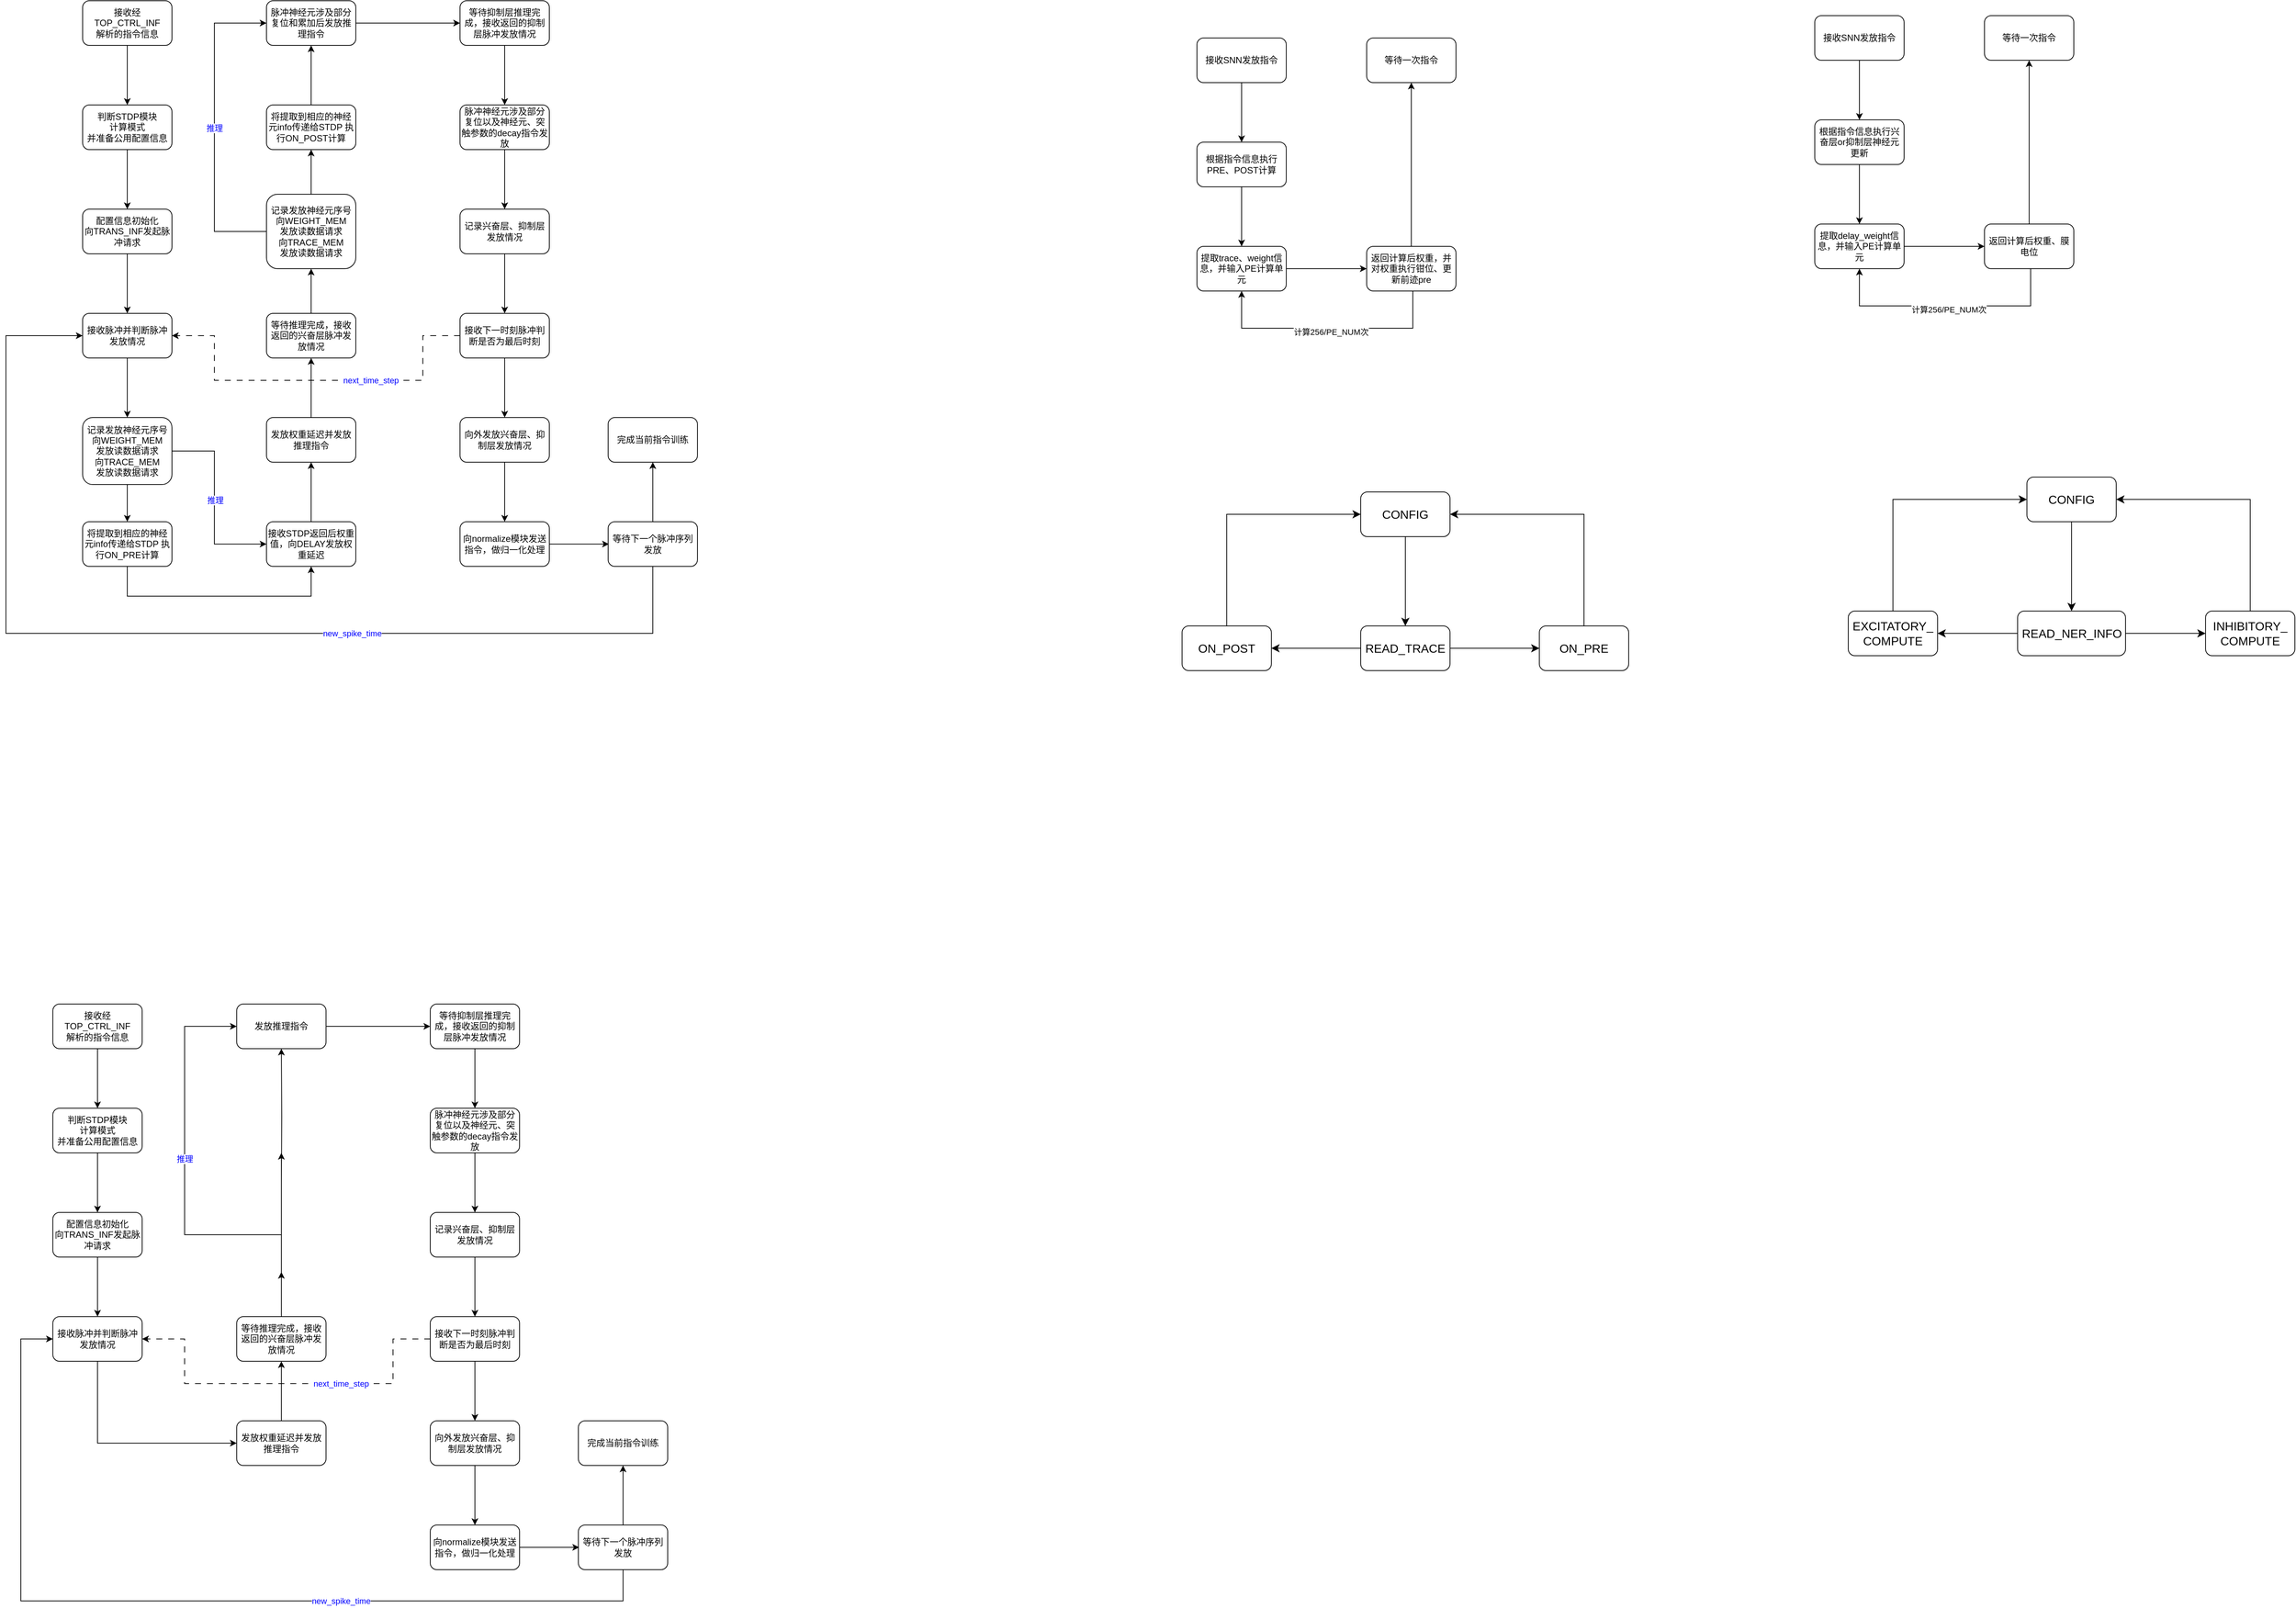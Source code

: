 <mxfile version="21.2.1" type="github">
  <diagram name="第 1 页" id="L9LMITteTnlRZ2TkFZ2f">
    <mxGraphModel dx="1442" dy="885" grid="1" gridSize="10" guides="1" tooltips="1" connect="1" arrows="1" fold="1" page="1" pageScale="1" pageWidth="827" pageHeight="1169" math="0" shadow="0">
      <root>
        <mxCell id="0" />
        <mxCell id="1" parent="0" />
        <mxCell id="XHYiGmg5JfkTDbJsNiU6-63" style="edgeStyle=orthogonalEdgeStyle;rounded=0;orthogonalLoop=1;jettySize=auto;html=1;exitX=0;exitY=0.5;exitDx=0;exitDy=0;entryX=1;entryY=0.5;entryDx=0;entryDy=0;dashed=1;dashPattern=8 8;" parent="1" source="XHYiGmg5JfkTDbJsNiU6-45" target="XHYiGmg5JfkTDbJsNiU6-16" edge="1">
          <mxGeometry relative="1" as="geometry">
            <Array as="points">
              <mxPoint x="680" y="590" />
              <mxPoint x="680" y="650" />
              <mxPoint x="400" y="650" />
              <mxPoint x="400" y="590" />
            </Array>
          </mxGeometry>
        </mxCell>
        <mxCell id="ONLA1WShRm9VHiKbCH6p-6" value="next_time_step" style="edgeLabel;html=1;align=center;verticalAlign=middle;resizable=0;points=[];fontColor=#0000FF;" parent="XHYiGmg5JfkTDbJsNiU6-63" vertex="1" connectable="0">
          <mxGeometry x="-0.565" relative="1" as="geometry">
            <mxPoint x="-70" as="offset" />
          </mxGeometry>
        </mxCell>
        <mxCell id="XHYiGmg5JfkTDbJsNiU6-3" value="" style="edgeStyle=orthogonalEdgeStyle;rounded=0;orthogonalLoop=1;jettySize=auto;html=1;" parent="1" source="XHYiGmg5JfkTDbJsNiU6-1" target="XHYiGmg5JfkTDbJsNiU6-2" edge="1">
          <mxGeometry relative="1" as="geometry" />
        </mxCell>
        <mxCell id="XHYiGmg5JfkTDbJsNiU6-1" value="接收经TOP_CTRL_INF&lt;br&gt;解析的指令信息" style="rounded=1;whiteSpace=wrap;html=1;fillColor=none;" parent="1" vertex="1">
          <mxGeometry x="223" y="140" width="120" height="60" as="geometry" />
        </mxCell>
        <mxCell id="XHYiGmg5JfkTDbJsNiU6-15" value="" style="edgeStyle=orthogonalEdgeStyle;rounded=0;orthogonalLoop=1;jettySize=auto;html=1;" parent="1" source="XHYiGmg5JfkTDbJsNiU6-2" target="XHYiGmg5JfkTDbJsNiU6-14" edge="1">
          <mxGeometry relative="1" as="geometry" />
        </mxCell>
        <mxCell id="XHYiGmg5JfkTDbJsNiU6-2" value="判断STDP模块&lt;br&gt;计算模式&lt;br&gt;并准备公用配置信息" style="whiteSpace=wrap;html=1;fillColor=none;rounded=1;" parent="1" vertex="1">
          <mxGeometry x="223" y="280" width="120" height="60" as="geometry" />
        </mxCell>
        <mxCell id="XHYiGmg5JfkTDbJsNiU6-17" value="" style="edgeStyle=orthogonalEdgeStyle;rounded=0;orthogonalLoop=1;jettySize=auto;html=1;" parent="1" source="XHYiGmg5JfkTDbJsNiU6-14" target="XHYiGmg5JfkTDbJsNiU6-16" edge="1">
          <mxGeometry relative="1" as="geometry" />
        </mxCell>
        <mxCell id="XHYiGmg5JfkTDbJsNiU6-14" value="配置信息初始化&lt;br style=&quot;border-color: var(--border-color);&quot;&gt;向TRANS_INF发起脉冲请求" style="whiteSpace=wrap;html=1;fillColor=none;rounded=1;" parent="1" vertex="1">
          <mxGeometry x="223" y="420" width="120" height="60" as="geometry" />
        </mxCell>
        <mxCell id="XHYiGmg5JfkTDbJsNiU6-19" value="" style="edgeStyle=orthogonalEdgeStyle;rounded=0;orthogonalLoop=1;jettySize=auto;html=1;" parent="1" source="XHYiGmg5JfkTDbJsNiU6-16" target="XHYiGmg5JfkTDbJsNiU6-18" edge="1">
          <mxGeometry relative="1" as="geometry" />
        </mxCell>
        <mxCell id="XHYiGmg5JfkTDbJsNiU6-16" value="接收脉冲并判断脉冲发放情况" style="whiteSpace=wrap;html=1;fillColor=none;rounded=1;" parent="1" vertex="1">
          <mxGeometry x="223" y="560" width="120" height="60" as="geometry" />
        </mxCell>
        <mxCell id="XHYiGmg5JfkTDbJsNiU6-21" value="" style="edgeStyle=orthogonalEdgeStyle;rounded=0;orthogonalLoop=1;jettySize=auto;html=1;" parent="1" source="XHYiGmg5JfkTDbJsNiU6-18" target="XHYiGmg5JfkTDbJsNiU6-20" edge="1">
          <mxGeometry relative="1" as="geometry" />
        </mxCell>
        <mxCell id="XHYiGmg5JfkTDbJsNiU6-57" style="edgeStyle=orthogonalEdgeStyle;rounded=0;orthogonalLoop=1;jettySize=auto;html=1;exitX=1;exitY=0.5;exitDx=0;exitDy=0;entryX=0;entryY=0.5;entryDx=0;entryDy=0;" parent="1" source="XHYiGmg5JfkTDbJsNiU6-18" target="XHYiGmg5JfkTDbJsNiU6-22" edge="1">
          <mxGeometry relative="1" as="geometry">
            <Array as="points">
              <mxPoint x="400" y="745" />
              <mxPoint x="400" y="870" />
            </Array>
          </mxGeometry>
        </mxCell>
        <mxCell id="ONLA1WShRm9VHiKbCH6p-3" value="推理" style="edgeLabel;html=1;align=center;verticalAlign=middle;resizable=0;points=[];fontColor=#0000FF;" parent="XHYiGmg5JfkTDbJsNiU6-57" vertex="1" connectable="0">
          <mxGeometry x="-0.339" y="1" relative="1" as="geometry">
            <mxPoint y="39" as="offset" />
          </mxGeometry>
        </mxCell>
        <mxCell id="XHYiGmg5JfkTDbJsNiU6-18" value="记录发放神经元序号&lt;br&gt;向WEIGHT_MEM&lt;br&gt;发放读数据请求&lt;br&gt;向TRACE_MEM&lt;br&gt;发放读数据请求" style="whiteSpace=wrap;html=1;fillColor=none;rounded=1;" parent="1" vertex="1">
          <mxGeometry x="223" y="700" width="120" height="90" as="geometry" />
        </mxCell>
        <mxCell id="XHYiGmg5JfkTDbJsNiU6-23" value="" style="edgeStyle=orthogonalEdgeStyle;rounded=0;orthogonalLoop=1;jettySize=auto;html=1;" parent="1" source="XHYiGmg5JfkTDbJsNiU6-20" target="XHYiGmg5JfkTDbJsNiU6-22" edge="1">
          <mxGeometry relative="1" as="geometry">
            <Array as="points">
              <mxPoint x="283" y="940" />
              <mxPoint x="530" y="940" />
            </Array>
          </mxGeometry>
        </mxCell>
        <mxCell id="XHYiGmg5JfkTDbJsNiU6-20" value="将提取到相应的神经元info传递给STDP 执行ON_PRE计算" style="whiteSpace=wrap;html=1;fillColor=none;rounded=1;" parent="1" vertex="1">
          <mxGeometry x="223" y="840" width="120" height="60" as="geometry" />
        </mxCell>
        <mxCell id="XHYiGmg5JfkTDbJsNiU6-25" value="" style="edgeStyle=orthogonalEdgeStyle;rounded=0;orthogonalLoop=1;jettySize=auto;html=1;" parent="1" source="XHYiGmg5JfkTDbJsNiU6-22" target="XHYiGmg5JfkTDbJsNiU6-24" edge="1">
          <mxGeometry relative="1" as="geometry" />
        </mxCell>
        <mxCell id="XHYiGmg5JfkTDbJsNiU6-22" value="接收STDP返回后权重值，向DELAY发放权重延迟" style="whiteSpace=wrap;html=1;fillColor=none;rounded=1;" parent="1" vertex="1">
          <mxGeometry x="470" y="840" width="120" height="60" as="geometry" />
        </mxCell>
        <mxCell id="XHYiGmg5JfkTDbJsNiU6-27" value="" style="edgeStyle=orthogonalEdgeStyle;rounded=0;orthogonalLoop=1;jettySize=auto;html=1;" parent="1" source="XHYiGmg5JfkTDbJsNiU6-24" target="XHYiGmg5JfkTDbJsNiU6-26" edge="1">
          <mxGeometry relative="1" as="geometry" />
        </mxCell>
        <mxCell id="XHYiGmg5JfkTDbJsNiU6-24" value="发放权重延迟并发放推理指令" style="whiteSpace=wrap;html=1;fillColor=none;rounded=1;" parent="1" vertex="1">
          <mxGeometry x="470" y="700" width="120" height="60" as="geometry" />
        </mxCell>
        <mxCell id="XHYiGmg5JfkTDbJsNiU6-29" value="" style="edgeStyle=orthogonalEdgeStyle;rounded=0;orthogonalLoop=1;jettySize=auto;html=1;" parent="1" source="XHYiGmg5JfkTDbJsNiU6-26" target="XHYiGmg5JfkTDbJsNiU6-28" edge="1">
          <mxGeometry relative="1" as="geometry" />
        </mxCell>
        <mxCell id="XHYiGmg5JfkTDbJsNiU6-26" value="等待推理完成，接收返回的兴奋层脉冲发放情况" style="whiteSpace=wrap;html=1;fillColor=default;rounded=1;" parent="1" vertex="1">
          <mxGeometry x="470" y="560" width="120" height="60" as="geometry" />
        </mxCell>
        <mxCell id="XHYiGmg5JfkTDbJsNiU6-31" value="" style="edgeStyle=orthogonalEdgeStyle;rounded=0;orthogonalLoop=1;jettySize=auto;html=1;" parent="1" source="XHYiGmg5JfkTDbJsNiU6-28" target="XHYiGmg5JfkTDbJsNiU6-30" edge="1">
          <mxGeometry relative="1" as="geometry" />
        </mxCell>
        <mxCell id="XHYiGmg5JfkTDbJsNiU6-59" style="edgeStyle=orthogonalEdgeStyle;rounded=0;orthogonalLoop=1;jettySize=auto;html=1;exitX=0;exitY=0.5;exitDx=0;exitDy=0;entryX=0;entryY=0.5;entryDx=0;entryDy=0;" parent="1" source="XHYiGmg5JfkTDbJsNiU6-28" target="XHYiGmg5JfkTDbJsNiU6-32" edge="1">
          <mxGeometry relative="1" as="geometry">
            <Array as="points">
              <mxPoint x="400" y="450" />
              <mxPoint x="400" y="170" />
            </Array>
          </mxGeometry>
        </mxCell>
        <mxCell id="ONLA1WShRm9VHiKbCH6p-4" value="推理" style="edgeLabel;html=1;align=center;verticalAlign=middle;resizable=0;points=[];fontColor=#0000FF;" parent="XHYiGmg5JfkTDbJsNiU6-59" vertex="1" connectable="0">
          <mxGeometry x="-0.24" relative="1" as="geometry">
            <mxPoint y="-50" as="offset" />
          </mxGeometry>
        </mxCell>
        <mxCell id="XHYiGmg5JfkTDbJsNiU6-28" value="记录发放神经元序号&lt;br style=&quot;border-color: var(--border-color);&quot;&gt;向WEIGHT_MEM&lt;br style=&quot;border-color: var(--border-color);&quot;&gt;发放读数据请求&lt;br style=&quot;border-color: var(--border-color);&quot;&gt;向TRACE_MEM&lt;br style=&quot;border-color: var(--border-color);&quot;&gt;发放读数据请求" style="whiteSpace=wrap;html=1;fillColor=none;rounded=1;" parent="1" vertex="1">
          <mxGeometry x="470" y="400" width="120" height="100" as="geometry" />
        </mxCell>
        <mxCell id="XHYiGmg5JfkTDbJsNiU6-33" value="" style="edgeStyle=orthogonalEdgeStyle;rounded=0;orthogonalLoop=1;jettySize=auto;html=1;" parent="1" source="XHYiGmg5JfkTDbJsNiU6-30" target="XHYiGmg5JfkTDbJsNiU6-32" edge="1">
          <mxGeometry relative="1" as="geometry" />
        </mxCell>
        <mxCell id="XHYiGmg5JfkTDbJsNiU6-30" value="将提取到相应的神经元info传递给STDP 执行ON_POST计算" style="whiteSpace=wrap;html=1;fillColor=none;rounded=1;" parent="1" vertex="1">
          <mxGeometry x="470" y="280" width="120" height="60" as="geometry" />
        </mxCell>
        <mxCell id="XHYiGmg5JfkTDbJsNiU6-38" value="" style="edgeStyle=orthogonalEdgeStyle;rounded=0;orthogonalLoop=1;jettySize=auto;html=1;" parent="1" source="XHYiGmg5JfkTDbJsNiU6-32" target="XHYiGmg5JfkTDbJsNiU6-37" edge="1">
          <mxGeometry relative="1" as="geometry" />
        </mxCell>
        <mxCell id="XHYiGmg5JfkTDbJsNiU6-32" value="脉冲神经元涉及部分复位和累加后发放推理指令" style="whiteSpace=wrap;html=1;fillColor=none;rounded=1;" parent="1" vertex="1">
          <mxGeometry x="470" y="140" width="120" height="60" as="geometry" />
        </mxCell>
        <mxCell id="XHYiGmg5JfkTDbJsNiU6-40" value="" style="edgeStyle=orthogonalEdgeStyle;rounded=0;orthogonalLoop=1;jettySize=auto;html=1;" parent="1" source="XHYiGmg5JfkTDbJsNiU6-37" target="XHYiGmg5JfkTDbJsNiU6-39" edge="1">
          <mxGeometry relative="1" as="geometry" />
        </mxCell>
        <mxCell id="XHYiGmg5JfkTDbJsNiU6-37" value="等待抑制层推理完成，接收返回的抑制层脉冲发放情况" style="whiteSpace=wrap;html=1;fillColor=none;rounded=1;" parent="1" vertex="1">
          <mxGeometry x="730" y="140" width="120" height="60" as="geometry" />
        </mxCell>
        <mxCell id="XHYiGmg5JfkTDbJsNiU6-42" value="" style="edgeStyle=orthogonalEdgeStyle;rounded=0;orthogonalLoop=1;jettySize=auto;html=1;" parent="1" source="XHYiGmg5JfkTDbJsNiU6-39" target="XHYiGmg5JfkTDbJsNiU6-41" edge="1">
          <mxGeometry relative="1" as="geometry" />
        </mxCell>
        <mxCell id="XHYiGmg5JfkTDbJsNiU6-39" value="脉冲神经元涉及部分复位以及神经元、突触参数的decay指令发放" style="whiteSpace=wrap;html=1;fillColor=none;rounded=1;" parent="1" vertex="1">
          <mxGeometry x="730" y="280" width="120" height="60" as="geometry" />
        </mxCell>
        <mxCell id="XHYiGmg5JfkTDbJsNiU6-46" value="" style="edgeStyle=orthogonalEdgeStyle;rounded=0;orthogonalLoop=1;jettySize=auto;html=1;" parent="1" source="XHYiGmg5JfkTDbJsNiU6-41" target="XHYiGmg5JfkTDbJsNiU6-45" edge="1">
          <mxGeometry relative="1" as="geometry" />
        </mxCell>
        <mxCell id="XHYiGmg5JfkTDbJsNiU6-41" value="记录兴奋层、抑制层发放情况" style="whiteSpace=wrap;html=1;fillColor=none;rounded=1;" parent="1" vertex="1">
          <mxGeometry x="730" y="420" width="120" height="60" as="geometry" />
        </mxCell>
        <mxCell id="XHYiGmg5JfkTDbJsNiU6-48" value="" style="edgeStyle=orthogonalEdgeStyle;rounded=0;orthogonalLoop=1;jettySize=auto;html=1;" parent="1" source="XHYiGmg5JfkTDbJsNiU6-45" target="XHYiGmg5JfkTDbJsNiU6-47" edge="1">
          <mxGeometry relative="1" as="geometry" />
        </mxCell>
        <mxCell id="XHYiGmg5JfkTDbJsNiU6-45" value="接收下一时刻脉冲判断是否为最后时刻" style="whiteSpace=wrap;html=1;fillColor=none;rounded=1;" parent="1" vertex="1">
          <mxGeometry x="730" y="560" width="120" height="60" as="geometry" />
        </mxCell>
        <mxCell id="XHYiGmg5JfkTDbJsNiU6-50" value="" style="edgeStyle=orthogonalEdgeStyle;rounded=0;orthogonalLoop=1;jettySize=auto;html=1;" parent="1" source="XHYiGmg5JfkTDbJsNiU6-47" target="XHYiGmg5JfkTDbJsNiU6-49" edge="1">
          <mxGeometry relative="1" as="geometry" />
        </mxCell>
        <mxCell id="XHYiGmg5JfkTDbJsNiU6-47" value="向外发放兴奋层、抑制层发放情况" style="whiteSpace=wrap;html=1;fillColor=none;rounded=1;" parent="1" vertex="1">
          <mxGeometry x="730" y="700" width="120" height="60" as="geometry" />
        </mxCell>
        <mxCell id="XHYiGmg5JfkTDbJsNiU6-52" value="" style="edgeStyle=orthogonalEdgeStyle;rounded=0;orthogonalLoop=1;jettySize=auto;html=1;" parent="1" source="XHYiGmg5JfkTDbJsNiU6-49" edge="1">
          <mxGeometry relative="1" as="geometry">
            <mxPoint x="930" y="870" as="targetPoint" />
          </mxGeometry>
        </mxCell>
        <mxCell id="XHYiGmg5JfkTDbJsNiU6-49" value="向normalize模块发送指令，做归一化处理" style="whiteSpace=wrap;html=1;fillColor=none;rounded=1;" parent="1" vertex="1">
          <mxGeometry x="730" y="840" width="120" height="60" as="geometry" />
        </mxCell>
        <mxCell id="XHYiGmg5JfkTDbJsNiU6-53" style="edgeStyle=orthogonalEdgeStyle;rounded=0;orthogonalLoop=1;jettySize=auto;html=1;exitX=0.5;exitY=1;exitDx=0;exitDy=0;entryX=0;entryY=0.5;entryDx=0;entryDy=0;" parent="1" source="XHYiGmg5JfkTDbJsNiU6-51" target="XHYiGmg5JfkTDbJsNiU6-16" edge="1">
          <mxGeometry relative="1" as="geometry">
            <Array as="points">
              <mxPoint x="989" y="990" />
              <mxPoint x="120" y="990" />
              <mxPoint x="120" y="590" />
            </Array>
          </mxGeometry>
        </mxCell>
        <mxCell id="ONLA1WShRm9VHiKbCH6p-2" value="new_spike_time" style="edgeLabel;html=1;align=center;verticalAlign=middle;resizable=0;points=[];fontColor=#0000FF;" parent="XHYiGmg5JfkTDbJsNiU6-53" vertex="1" connectable="0">
          <mxGeometry x="-0.324" relative="1" as="geometry">
            <mxPoint as="offset" />
          </mxGeometry>
        </mxCell>
        <mxCell id="XHYiGmg5JfkTDbJsNiU6-55" value="" style="edgeStyle=orthogonalEdgeStyle;rounded=0;orthogonalLoop=1;jettySize=auto;html=1;" parent="1" source="XHYiGmg5JfkTDbJsNiU6-51" target="XHYiGmg5JfkTDbJsNiU6-54" edge="1">
          <mxGeometry relative="1" as="geometry" />
        </mxCell>
        <mxCell id="XHYiGmg5JfkTDbJsNiU6-51" value="等待下一个脉冲序列发放" style="whiteSpace=wrap;html=1;fillColor=none;rounded=1;" parent="1" vertex="1">
          <mxGeometry x="929" y="840" width="120" height="60" as="geometry" />
        </mxCell>
        <mxCell id="XHYiGmg5JfkTDbJsNiU6-54" value="完成当前指令训练" style="whiteSpace=wrap;html=1;fillColor=none;rounded=1;" parent="1" vertex="1">
          <mxGeometry x="929" y="700" width="120" height="60" as="geometry" />
        </mxCell>
        <mxCell id="ONLA1WShRm9VHiKbCH6p-7" style="edgeStyle=orthogonalEdgeStyle;rounded=0;orthogonalLoop=1;jettySize=auto;html=1;exitX=0;exitY=0.5;exitDx=0;exitDy=0;entryX=1;entryY=0.5;entryDx=0;entryDy=0;dashed=1;dashPattern=8 8;" parent="1" source="ONLA1WShRm9VHiKbCH6p-44" target="ONLA1WShRm9VHiKbCH6p-16" edge="1">
          <mxGeometry relative="1" as="geometry">
            <Array as="points">
              <mxPoint x="640" y="1938" />
              <mxPoint x="640" y="1998" />
              <mxPoint x="360" y="1998" />
              <mxPoint x="360" y="1938" />
            </Array>
          </mxGeometry>
        </mxCell>
        <mxCell id="ONLA1WShRm9VHiKbCH6p-8" value="next_time_step" style="edgeLabel;html=1;align=center;verticalAlign=middle;resizable=0;points=[];fontColor=#0000FF;" parent="ONLA1WShRm9VHiKbCH6p-7" vertex="1" connectable="0">
          <mxGeometry x="-0.565" relative="1" as="geometry">
            <mxPoint x="-70" as="offset" />
          </mxGeometry>
        </mxCell>
        <mxCell id="ONLA1WShRm9VHiKbCH6p-9" value="" style="edgeStyle=orthogonalEdgeStyle;rounded=0;orthogonalLoop=1;jettySize=auto;html=1;" parent="1" source="ONLA1WShRm9VHiKbCH6p-10" target="ONLA1WShRm9VHiKbCH6p-12" edge="1">
          <mxGeometry relative="1" as="geometry" />
        </mxCell>
        <mxCell id="ONLA1WShRm9VHiKbCH6p-10" value="接收经TOP_CTRL_INF&lt;br&gt;解析的指令信息" style="rounded=1;whiteSpace=wrap;html=1;fillColor=none;" parent="1" vertex="1">
          <mxGeometry x="183" y="1488" width="120" height="60" as="geometry" />
        </mxCell>
        <mxCell id="ONLA1WShRm9VHiKbCH6p-11" value="" style="edgeStyle=orthogonalEdgeStyle;rounded=0;orthogonalLoop=1;jettySize=auto;html=1;" parent="1" source="ONLA1WShRm9VHiKbCH6p-12" target="ONLA1WShRm9VHiKbCH6p-14" edge="1">
          <mxGeometry relative="1" as="geometry" />
        </mxCell>
        <mxCell id="ONLA1WShRm9VHiKbCH6p-12" value="判断STDP模块&lt;br&gt;计算模式&lt;br&gt;并准备公用配置信息" style="whiteSpace=wrap;html=1;fillColor=none;rounded=1;" parent="1" vertex="1">
          <mxGeometry x="183" y="1628" width="120" height="60" as="geometry" />
        </mxCell>
        <mxCell id="ONLA1WShRm9VHiKbCH6p-13" value="" style="edgeStyle=orthogonalEdgeStyle;rounded=0;orthogonalLoop=1;jettySize=auto;html=1;" parent="1" source="ONLA1WShRm9VHiKbCH6p-14" target="ONLA1WShRm9VHiKbCH6p-16" edge="1">
          <mxGeometry relative="1" as="geometry" />
        </mxCell>
        <mxCell id="ONLA1WShRm9VHiKbCH6p-14" value="配置信息初始化&lt;br style=&quot;border-color: var(--border-color);&quot;&gt;向TRANS_INF发起脉冲请求" style="whiteSpace=wrap;html=1;fillColor=none;rounded=1;" parent="1" vertex="1">
          <mxGeometry x="183" y="1768" width="120" height="60" as="geometry" />
        </mxCell>
        <mxCell id="ONLA1WShRm9VHiKbCH6p-54" style="edgeStyle=orthogonalEdgeStyle;rounded=0;orthogonalLoop=1;jettySize=auto;html=1;exitX=0.5;exitY=1;exitDx=0;exitDy=0;entryX=0;entryY=0.5;entryDx=0;entryDy=0;" parent="1" source="ONLA1WShRm9VHiKbCH6p-16" target="ONLA1WShRm9VHiKbCH6p-26" edge="1">
          <mxGeometry relative="1" as="geometry" />
        </mxCell>
        <mxCell id="ONLA1WShRm9VHiKbCH6p-16" value="接收脉冲并判断脉冲发放情况" style="whiteSpace=wrap;html=1;fillColor=none;rounded=1;" parent="1" vertex="1">
          <mxGeometry x="183" y="1908" width="120" height="60" as="geometry" />
        </mxCell>
        <mxCell id="ONLA1WShRm9VHiKbCH6p-25" value="" style="edgeStyle=orthogonalEdgeStyle;rounded=0;orthogonalLoop=1;jettySize=auto;html=1;" parent="1" source="ONLA1WShRm9VHiKbCH6p-26" target="ONLA1WShRm9VHiKbCH6p-28" edge="1">
          <mxGeometry relative="1" as="geometry" />
        </mxCell>
        <mxCell id="ONLA1WShRm9VHiKbCH6p-26" value="发放权重延迟并发放推理指令" style="whiteSpace=wrap;html=1;fillColor=none;rounded=1;" parent="1" vertex="1">
          <mxGeometry x="430" y="2048" width="120" height="60" as="geometry" />
        </mxCell>
        <mxCell id="ONLA1WShRm9VHiKbCH6p-27" value="" style="edgeStyle=orthogonalEdgeStyle;rounded=0;orthogonalLoop=1;jettySize=auto;html=1;" parent="1" source="ONLA1WShRm9VHiKbCH6p-28" edge="1">
          <mxGeometry relative="1" as="geometry">
            <mxPoint x="490" y="1848.0" as="targetPoint" />
          </mxGeometry>
        </mxCell>
        <mxCell id="ONLA1WShRm9VHiKbCH6p-28" value="等待推理完成，接收返回的兴奋层脉冲发放情况" style="whiteSpace=wrap;html=1;fillColor=default;rounded=1;" parent="1" vertex="1">
          <mxGeometry x="430" y="1908" width="120" height="60" as="geometry" />
        </mxCell>
        <mxCell id="ONLA1WShRm9VHiKbCH6p-29" value="" style="edgeStyle=orthogonalEdgeStyle;rounded=0;orthogonalLoop=1;jettySize=auto;html=1;" parent="1" edge="1">
          <mxGeometry relative="1" as="geometry">
            <mxPoint x="490" y="1870" as="sourcePoint" />
            <mxPoint x="490" y="1688" as="targetPoint" />
          </mxGeometry>
        </mxCell>
        <mxCell id="ONLA1WShRm9VHiKbCH6p-30" style="edgeStyle=orthogonalEdgeStyle;rounded=0;orthogonalLoop=1;jettySize=auto;html=1;entryX=0;entryY=0.5;entryDx=0;entryDy=0;" parent="1" target="ONLA1WShRm9VHiKbCH6p-36" edge="1">
          <mxGeometry relative="1" as="geometry">
            <Array as="points">
              <mxPoint x="360" y="1798" />
              <mxPoint x="360" y="1518" />
            </Array>
            <mxPoint x="490" y="1798" as="sourcePoint" />
          </mxGeometry>
        </mxCell>
        <mxCell id="ONLA1WShRm9VHiKbCH6p-31" value="推理" style="edgeLabel;html=1;align=center;verticalAlign=middle;resizable=0;points=[];fontColor=#0000FF;" parent="ONLA1WShRm9VHiKbCH6p-30" vertex="1" connectable="0">
          <mxGeometry x="-0.24" relative="1" as="geometry">
            <mxPoint y="-50" as="offset" />
          </mxGeometry>
        </mxCell>
        <mxCell id="ONLA1WShRm9VHiKbCH6p-33" value="" style="edgeStyle=orthogonalEdgeStyle;rounded=0;orthogonalLoop=1;jettySize=auto;html=1;" parent="1" target="ONLA1WShRm9VHiKbCH6p-36" edge="1">
          <mxGeometry relative="1" as="geometry">
            <mxPoint x="490" y="1730" as="sourcePoint" />
          </mxGeometry>
        </mxCell>
        <mxCell id="ONLA1WShRm9VHiKbCH6p-35" value="" style="edgeStyle=orthogonalEdgeStyle;rounded=0;orthogonalLoop=1;jettySize=auto;html=1;" parent="1" source="ONLA1WShRm9VHiKbCH6p-36" target="ONLA1WShRm9VHiKbCH6p-38" edge="1">
          <mxGeometry relative="1" as="geometry" />
        </mxCell>
        <mxCell id="ONLA1WShRm9VHiKbCH6p-36" value="发放推理指令" style="whiteSpace=wrap;html=1;fillColor=none;rounded=1;" parent="1" vertex="1">
          <mxGeometry x="430" y="1488" width="120" height="60" as="geometry" />
        </mxCell>
        <mxCell id="ONLA1WShRm9VHiKbCH6p-37" value="" style="edgeStyle=orthogonalEdgeStyle;rounded=0;orthogonalLoop=1;jettySize=auto;html=1;" parent="1" source="ONLA1WShRm9VHiKbCH6p-38" target="ONLA1WShRm9VHiKbCH6p-40" edge="1">
          <mxGeometry relative="1" as="geometry" />
        </mxCell>
        <mxCell id="ONLA1WShRm9VHiKbCH6p-38" value="等待抑制层推理完成，接收返回的抑制层脉冲发放情况" style="whiteSpace=wrap;html=1;fillColor=none;rounded=1;" parent="1" vertex="1">
          <mxGeometry x="690" y="1488" width="120" height="60" as="geometry" />
        </mxCell>
        <mxCell id="ONLA1WShRm9VHiKbCH6p-39" value="" style="edgeStyle=orthogonalEdgeStyle;rounded=0;orthogonalLoop=1;jettySize=auto;html=1;" parent="1" source="ONLA1WShRm9VHiKbCH6p-40" target="ONLA1WShRm9VHiKbCH6p-42" edge="1">
          <mxGeometry relative="1" as="geometry" />
        </mxCell>
        <mxCell id="ONLA1WShRm9VHiKbCH6p-40" value="脉冲神经元涉及部分复位以及神经元、突触参数的decay指令发放" style="whiteSpace=wrap;html=1;fillColor=none;rounded=1;" parent="1" vertex="1">
          <mxGeometry x="690" y="1628" width="120" height="60" as="geometry" />
        </mxCell>
        <mxCell id="ONLA1WShRm9VHiKbCH6p-41" value="" style="edgeStyle=orthogonalEdgeStyle;rounded=0;orthogonalLoop=1;jettySize=auto;html=1;" parent="1" source="ONLA1WShRm9VHiKbCH6p-42" target="ONLA1WShRm9VHiKbCH6p-44" edge="1">
          <mxGeometry relative="1" as="geometry" />
        </mxCell>
        <mxCell id="ONLA1WShRm9VHiKbCH6p-42" value="记录兴奋层、抑制层发放情况" style="whiteSpace=wrap;html=1;fillColor=none;rounded=1;" parent="1" vertex="1">
          <mxGeometry x="690" y="1768" width="120" height="60" as="geometry" />
        </mxCell>
        <mxCell id="ONLA1WShRm9VHiKbCH6p-43" value="" style="edgeStyle=orthogonalEdgeStyle;rounded=0;orthogonalLoop=1;jettySize=auto;html=1;" parent="1" source="ONLA1WShRm9VHiKbCH6p-44" target="ONLA1WShRm9VHiKbCH6p-46" edge="1">
          <mxGeometry relative="1" as="geometry" />
        </mxCell>
        <mxCell id="ONLA1WShRm9VHiKbCH6p-44" value="接收下一时刻脉冲判断是否为最后时刻" style="whiteSpace=wrap;html=1;fillColor=none;rounded=1;" parent="1" vertex="1">
          <mxGeometry x="690" y="1908" width="120" height="60" as="geometry" />
        </mxCell>
        <mxCell id="ONLA1WShRm9VHiKbCH6p-45" value="" style="edgeStyle=orthogonalEdgeStyle;rounded=0;orthogonalLoop=1;jettySize=auto;html=1;" parent="1" source="ONLA1WShRm9VHiKbCH6p-46" target="ONLA1WShRm9VHiKbCH6p-48" edge="1">
          <mxGeometry relative="1" as="geometry" />
        </mxCell>
        <mxCell id="ONLA1WShRm9VHiKbCH6p-46" value="向外发放兴奋层、抑制层发放情况" style="whiteSpace=wrap;html=1;fillColor=none;rounded=1;" parent="1" vertex="1">
          <mxGeometry x="690" y="2048" width="120" height="60" as="geometry" />
        </mxCell>
        <mxCell id="ONLA1WShRm9VHiKbCH6p-47" value="" style="edgeStyle=orthogonalEdgeStyle;rounded=0;orthogonalLoop=1;jettySize=auto;html=1;" parent="1" source="ONLA1WShRm9VHiKbCH6p-48" edge="1">
          <mxGeometry relative="1" as="geometry">
            <mxPoint x="890" y="2218" as="targetPoint" />
          </mxGeometry>
        </mxCell>
        <mxCell id="ONLA1WShRm9VHiKbCH6p-48" value="向normalize模块发送指令，做归一化处理" style="whiteSpace=wrap;html=1;fillColor=none;rounded=1;" parent="1" vertex="1">
          <mxGeometry x="690" y="2188" width="120" height="60" as="geometry" />
        </mxCell>
        <mxCell id="ONLA1WShRm9VHiKbCH6p-49" style="edgeStyle=orthogonalEdgeStyle;rounded=0;orthogonalLoop=1;jettySize=auto;html=1;exitX=0.5;exitY=1;exitDx=0;exitDy=0;entryX=0;entryY=0.5;entryDx=0;entryDy=0;" parent="1" source="ONLA1WShRm9VHiKbCH6p-52" target="ONLA1WShRm9VHiKbCH6p-16" edge="1">
          <mxGeometry relative="1" as="geometry">
            <Array as="points">
              <mxPoint x="949" y="2290" />
              <mxPoint x="140" y="2290" />
              <mxPoint x="140" y="1938" />
            </Array>
          </mxGeometry>
        </mxCell>
        <mxCell id="ONLA1WShRm9VHiKbCH6p-50" value="new_spike_time" style="edgeLabel;html=1;align=center;verticalAlign=middle;resizable=0;points=[];fontColor=#0000FF;" parent="ONLA1WShRm9VHiKbCH6p-49" vertex="1" connectable="0">
          <mxGeometry x="-0.324" relative="1" as="geometry">
            <mxPoint as="offset" />
          </mxGeometry>
        </mxCell>
        <mxCell id="ONLA1WShRm9VHiKbCH6p-51" value="" style="edgeStyle=orthogonalEdgeStyle;rounded=0;orthogonalLoop=1;jettySize=auto;html=1;" parent="1" source="ONLA1WShRm9VHiKbCH6p-52" target="ONLA1WShRm9VHiKbCH6p-53" edge="1">
          <mxGeometry relative="1" as="geometry" />
        </mxCell>
        <mxCell id="ONLA1WShRm9VHiKbCH6p-52" value="等待下一个脉冲序列发放" style="whiteSpace=wrap;html=1;fillColor=none;rounded=1;" parent="1" vertex="1">
          <mxGeometry x="889" y="2188" width="120" height="60" as="geometry" />
        </mxCell>
        <mxCell id="ONLA1WShRm9VHiKbCH6p-53" value="完成当前指令训练" style="whiteSpace=wrap;html=1;fillColor=none;rounded=1;" parent="1" vertex="1">
          <mxGeometry x="889" y="2048" width="120" height="60" as="geometry" />
        </mxCell>
        <mxCell id="ONLA1WShRm9VHiKbCH6p-58" value="" style="edgeStyle=orthogonalEdgeStyle;rounded=0;orthogonalLoop=1;jettySize=auto;html=1;" parent="1" source="ONLA1WShRm9VHiKbCH6p-56" target="ONLA1WShRm9VHiKbCH6p-57" edge="1">
          <mxGeometry relative="1" as="geometry" />
        </mxCell>
        <mxCell id="ONLA1WShRm9VHiKbCH6p-56" value="接收SNN发放指令" style="rounded=1;whiteSpace=wrap;html=1;" parent="1" vertex="1">
          <mxGeometry x="1720" y="190" width="120" height="60" as="geometry" />
        </mxCell>
        <mxCell id="ONLA1WShRm9VHiKbCH6p-60" value="" style="edgeStyle=orthogonalEdgeStyle;rounded=0;orthogonalLoop=1;jettySize=auto;html=1;" parent="1" source="ONLA1WShRm9VHiKbCH6p-57" target="ONLA1WShRm9VHiKbCH6p-59" edge="1">
          <mxGeometry relative="1" as="geometry" />
        </mxCell>
        <mxCell id="ONLA1WShRm9VHiKbCH6p-57" value="根据指令信息执行PRE、POST计算" style="whiteSpace=wrap;html=1;rounded=1;" parent="1" vertex="1">
          <mxGeometry x="1720" y="330" width="120" height="60" as="geometry" />
        </mxCell>
        <mxCell id="ONLA1WShRm9VHiKbCH6p-62" value="" style="edgeStyle=orthogonalEdgeStyle;rounded=0;orthogonalLoop=1;jettySize=auto;html=1;" parent="1" source="ONLA1WShRm9VHiKbCH6p-59" target="ONLA1WShRm9VHiKbCH6p-61" edge="1">
          <mxGeometry relative="1" as="geometry" />
        </mxCell>
        <mxCell id="ONLA1WShRm9VHiKbCH6p-59" value="提取trace、weight信息，并输入PE计算单元" style="whiteSpace=wrap;html=1;rounded=1;" parent="1" vertex="1">
          <mxGeometry x="1720" y="470" width="120" height="60" as="geometry" />
        </mxCell>
        <mxCell id="ONLA1WShRm9VHiKbCH6p-64" value="" style="edgeStyle=orthogonalEdgeStyle;rounded=0;orthogonalLoop=1;jettySize=auto;html=1;" parent="1" source="ONLA1WShRm9VHiKbCH6p-61" target="ONLA1WShRm9VHiKbCH6p-63" edge="1">
          <mxGeometry relative="1" as="geometry" />
        </mxCell>
        <mxCell id="ONLA1WShRm9VHiKbCH6p-65" style="edgeStyle=orthogonalEdgeStyle;rounded=0;orthogonalLoop=1;jettySize=auto;html=1;exitX=0.5;exitY=1;exitDx=0;exitDy=0;entryX=0.5;entryY=1;entryDx=0;entryDy=0;" parent="1" source="ONLA1WShRm9VHiKbCH6p-61" target="ONLA1WShRm9VHiKbCH6p-59" edge="1">
          <mxGeometry relative="1" as="geometry">
            <Array as="points">
              <mxPoint x="2008" y="500" />
              <mxPoint x="2010" y="500" />
              <mxPoint x="2010" y="580" />
              <mxPoint x="1780" y="580" />
            </Array>
          </mxGeometry>
        </mxCell>
        <mxCell id="ONLA1WShRm9VHiKbCH6p-66" value="计算256/PE_NUM次" style="edgeLabel;html=1;align=center;verticalAlign=middle;resizable=0;points=[];" parent="ONLA1WShRm9VHiKbCH6p-65" vertex="1" connectable="0">
          <mxGeometry x="0.083" y="3" relative="1" as="geometry">
            <mxPoint x="-10" y="2" as="offset" />
          </mxGeometry>
        </mxCell>
        <mxCell id="ONLA1WShRm9VHiKbCH6p-61" value="返回计算后权重，并对权重执行钳位、更新前迹pre" style="whiteSpace=wrap;html=1;rounded=1;" parent="1" vertex="1">
          <mxGeometry x="1948" y="470" width="120" height="60" as="geometry" />
        </mxCell>
        <mxCell id="ONLA1WShRm9VHiKbCH6p-63" value="等待一次指令" style="whiteSpace=wrap;html=1;rounded=1;" parent="1" vertex="1">
          <mxGeometry x="1948" y="190" width="120" height="60" as="geometry" />
        </mxCell>
        <mxCell id="mNBl5FdlkpwVqaLiXcc0-3" value="" style="edgeStyle=none;curved=1;rounded=0;orthogonalLoop=1;jettySize=auto;html=1;fontSize=12;startSize=8;endSize=8;" edge="1" parent="1" source="mNBl5FdlkpwVqaLiXcc0-1" target="mNBl5FdlkpwVqaLiXcc0-2">
          <mxGeometry relative="1" as="geometry" />
        </mxCell>
        <mxCell id="mNBl5FdlkpwVqaLiXcc0-1" value="CONFIG" style="rounded=1;whiteSpace=wrap;html=1;fontSize=16;" vertex="1" parent="1">
          <mxGeometry x="1940" y="800" width="120" height="60" as="geometry" />
        </mxCell>
        <mxCell id="mNBl5FdlkpwVqaLiXcc0-5" value="" style="edgeStyle=none;curved=1;rounded=0;orthogonalLoop=1;jettySize=auto;html=1;fontSize=12;startSize=8;endSize=8;" edge="1" parent="1" source="mNBl5FdlkpwVqaLiXcc0-2" target="mNBl5FdlkpwVqaLiXcc0-4">
          <mxGeometry relative="1" as="geometry" />
        </mxCell>
        <mxCell id="mNBl5FdlkpwVqaLiXcc0-7" value="" style="edgeStyle=none;curved=1;rounded=0;orthogonalLoop=1;jettySize=auto;html=1;fontSize=12;startSize=8;endSize=8;" edge="1" parent="1" source="mNBl5FdlkpwVqaLiXcc0-2" target="mNBl5FdlkpwVqaLiXcc0-6">
          <mxGeometry relative="1" as="geometry" />
        </mxCell>
        <mxCell id="mNBl5FdlkpwVqaLiXcc0-2" value="READ_TRACE" style="rounded=1;whiteSpace=wrap;html=1;fontSize=16;" vertex="1" parent="1">
          <mxGeometry x="1940" y="980" width="120" height="60" as="geometry" />
        </mxCell>
        <mxCell id="mNBl5FdlkpwVqaLiXcc0-10" style="edgeStyle=orthogonalEdgeStyle;rounded=0;orthogonalLoop=1;jettySize=auto;html=1;entryX=1;entryY=0.5;entryDx=0;entryDy=0;fontSize=12;startSize=8;endSize=8;" edge="1" parent="1" source="mNBl5FdlkpwVqaLiXcc0-4" target="mNBl5FdlkpwVqaLiXcc0-1">
          <mxGeometry relative="1" as="geometry">
            <Array as="points">
              <mxPoint x="2240" y="830" />
            </Array>
          </mxGeometry>
        </mxCell>
        <mxCell id="mNBl5FdlkpwVqaLiXcc0-4" value="ON_PRE" style="rounded=1;whiteSpace=wrap;html=1;fontSize=16;" vertex="1" parent="1">
          <mxGeometry x="2180" y="980" width="120" height="60" as="geometry" />
        </mxCell>
        <mxCell id="mNBl5FdlkpwVqaLiXcc0-9" style="edgeStyle=orthogonalEdgeStyle;rounded=0;orthogonalLoop=1;jettySize=auto;html=1;exitX=0.5;exitY=0;exitDx=0;exitDy=0;entryX=0;entryY=0.5;entryDx=0;entryDy=0;fontSize=12;startSize=8;endSize=8;" edge="1" parent="1" source="mNBl5FdlkpwVqaLiXcc0-6" target="mNBl5FdlkpwVqaLiXcc0-1">
          <mxGeometry relative="1" as="geometry" />
        </mxCell>
        <mxCell id="mNBl5FdlkpwVqaLiXcc0-6" value="ON_POST" style="rounded=1;whiteSpace=wrap;html=1;fontSize=16;" vertex="1" parent="1">
          <mxGeometry x="1700" y="980" width="120" height="60" as="geometry" />
        </mxCell>
        <mxCell id="mNBl5FdlkpwVqaLiXcc0-11" value="" style="edgeStyle=orthogonalEdgeStyle;rounded=0;orthogonalLoop=1;jettySize=auto;html=1;" edge="1" parent="1" source="mNBl5FdlkpwVqaLiXcc0-12" target="mNBl5FdlkpwVqaLiXcc0-14">
          <mxGeometry relative="1" as="geometry" />
        </mxCell>
        <mxCell id="mNBl5FdlkpwVqaLiXcc0-12" value="接收SNN发放指令" style="rounded=1;whiteSpace=wrap;html=1;" vertex="1" parent="1">
          <mxGeometry x="2550" y="160" width="120" height="60" as="geometry" />
        </mxCell>
        <mxCell id="mNBl5FdlkpwVqaLiXcc0-13" value="" style="edgeStyle=orthogonalEdgeStyle;rounded=0;orthogonalLoop=1;jettySize=auto;html=1;" edge="1" parent="1" source="mNBl5FdlkpwVqaLiXcc0-14" target="mNBl5FdlkpwVqaLiXcc0-16">
          <mxGeometry relative="1" as="geometry" />
        </mxCell>
        <mxCell id="mNBl5FdlkpwVqaLiXcc0-14" value="根据指令信息执行兴奋层or抑制层神经元更新" style="whiteSpace=wrap;html=1;rounded=1;" vertex="1" parent="1">
          <mxGeometry x="2550" y="300" width="120" height="60" as="geometry" />
        </mxCell>
        <mxCell id="mNBl5FdlkpwVqaLiXcc0-15" value="" style="edgeStyle=orthogonalEdgeStyle;rounded=0;orthogonalLoop=1;jettySize=auto;html=1;" edge="1" parent="1" source="mNBl5FdlkpwVqaLiXcc0-16" target="mNBl5FdlkpwVqaLiXcc0-20">
          <mxGeometry relative="1" as="geometry" />
        </mxCell>
        <mxCell id="mNBl5FdlkpwVqaLiXcc0-16" value="提取delay_weight信息，并输入PE计算单元" style="whiteSpace=wrap;html=1;rounded=1;" vertex="1" parent="1">
          <mxGeometry x="2550" y="440" width="120" height="60" as="geometry" />
        </mxCell>
        <mxCell id="mNBl5FdlkpwVqaLiXcc0-17" value="" style="edgeStyle=orthogonalEdgeStyle;rounded=0;orthogonalLoop=1;jettySize=auto;html=1;" edge="1" parent="1" source="mNBl5FdlkpwVqaLiXcc0-20" target="mNBl5FdlkpwVqaLiXcc0-21">
          <mxGeometry relative="1" as="geometry" />
        </mxCell>
        <mxCell id="mNBl5FdlkpwVqaLiXcc0-18" style="edgeStyle=orthogonalEdgeStyle;rounded=0;orthogonalLoop=1;jettySize=auto;html=1;exitX=0.5;exitY=1;exitDx=0;exitDy=0;entryX=0.5;entryY=1;entryDx=0;entryDy=0;" edge="1" parent="1" source="mNBl5FdlkpwVqaLiXcc0-20" target="mNBl5FdlkpwVqaLiXcc0-16">
          <mxGeometry relative="1" as="geometry">
            <Array as="points">
              <mxPoint x="2838" y="470" />
              <mxPoint x="2840" y="470" />
              <mxPoint x="2840" y="550" />
              <mxPoint x="2610" y="550" />
            </Array>
          </mxGeometry>
        </mxCell>
        <mxCell id="mNBl5FdlkpwVqaLiXcc0-19" value="计算256/PE_NUM次" style="edgeLabel;html=1;align=center;verticalAlign=middle;resizable=0;points=[];" vertex="1" connectable="0" parent="mNBl5FdlkpwVqaLiXcc0-18">
          <mxGeometry x="0.083" y="3" relative="1" as="geometry">
            <mxPoint x="-10" y="2" as="offset" />
          </mxGeometry>
        </mxCell>
        <mxCell id="mNBl5FdlkpwVqaLiXcc0-20" value="返回计算后权重、膜电位" style="whiteSpace=wrap;html=1;rounded=1;" vertex="1" parent="1">
          <mxGeometry x="2778" y="440" width="120" height="60" as="geometry" />
        </mxCell>
        <mxCell id="mNBl5FdlkpwVqaLiXcc0-21" value="等待一次指令" style="whiteSpace=wrap;html=1;rounded=1;" vertex="1" parent="1">
          <mxGeometry x="2778" y="160" width="120" height="60" as="geometry" />
        </mxCell>
        <mxCell id="mNBl5FdlkpwVqaLiXcc0-22" value="" style="edgeStyle=none;curved=1;rounded=0;orthogonalLoop=1;jettySize=auto;html=1;fontSize=12;startSize=8;endSize=8;" edge="1" parent="1" source="mNBl5FdlkpwVqaLiXcc0-23" target="mNBl5FdlkpwVqaLiXcc0-26">
          <mxGeometry relative="1" as="geometry" />
        </mxCell>
        <mxCell id="mNBl5FdlkpwVqaLiXcc0-23" value="CONFIG" style="rounded=1;whiteSpace=wrap;html=1;fontSize=16;" vertex="1" parent="1">
          <mxGeometry x="2835" y="780" width="120" height="60" as="geometry" />
        </mxCell>
        <mxCell id="mNBl5FdlkpwVqaLiXcc0-24" value="" style="edgeStyle=none;curved=1;rounded=0;orthogonalLoop=1;jettySize=auto;html=1;fontSize=12;startSize=8;endSize=8;" edge="1" parent="1" source="mNBl5FdlkpwVqaLiXcc0-26" target="mNBl5FdlkpwVqaLiXcc0-28">
          <mxGeometry relative="1" as="geometry" />
        </mxCell>
        <mxCell id="mNBl5FdlkpwVqaLiXcc0-25" value="" style="edgeStyle=none;curved=1;rounded=0;orthogonalLoop=1;jettySize=auto;html=1;fontSize=12;startSize=8;endSize=8;" edge="1" parent="1" source="mNBl5FdlkpwVqaLiXcc0-26" target="mNBl5FdlkpwVqaLiXcc0-30">
          <mxGeometry relative="1" as="geometry" />
        </mxCell>
        <mxCell id="mNBl5FdlkpwVqaLiXcc0-26" value="READ_NER_INFO" style="rounded=1;whiteSpace=wrap;html=1;fontSize=16;" vertex="1" parent="1">
          <mxGeometry x="2822.5" y="960" width="145" height="60" as="geometry" />
        </mxCell>
        <mxCell id="mNBl5FdlkpwVqaLiXcc0-27" style="edgeStyle=orthogonalEdgeStyle;rounded=0;orthogonalLoop=1;jettySize=auto;html=1;entryX=1;entryY=0.5;entryDx=0;entryDy=0;fontSize=12;startSize=8;endSize=8;" edge="1" parent="1" source="mNBl5FdlkpwVqaLiXcc0-28" target="mNBl5FdlkpwVqaLiXcc0-23">
          <mxGeometry relative="1" as="geometry">
            <Array as="points">
              <mxPoint x="3135" y="810" />
            </Array>
          </mxGeometry>
        </mxCell>
        <mxCell id="mNBl5FdlkpwVqaLiXcc0-28" value="INHIBITORY_&lt;br&gt;COMPUTE" style="rounded=1;whiteSpace=wrap;html=1;fontSize=16;" vertex="1" parent="1">
          <mxGeometry x="3075" y="960" width="120" height="60" as="geometry" />
        </mxCell>
        <mxCell id="mNBl5FdlkpwVqaLiXcc0-29" style="edgeStyle=orthogonalEdgeStyle;rounded=0;orthogonalLoop=1;jettySize=auto;html=1;exitX=0.5;exitY=0;exitDx=0;exitDy=0;entryX=0;entryY=0.5;entryDx=0;entryDy=0;fontSize=12;startSize=8;endSize=8;" edge="1" parent="1" source="mNBl5FdlkpwVqaLiXcc0-30" target="mNBl5FdlkpwVqaLiXcc0-23">
          <mxGeometry relative="1" as="geometry" />
        </mxCell>
        <mxCell id="mNBl5FdlkpwVqaLiXcc0-30" value="EXCITATORY_&lt;br&gt;COMPUTE" style="rounded=1;whiteSpace=wrap;html=1;fontSize=16;" vertex="1" parent="1">
          <mxGeometry x="2595" y="960" width="120" height="60" as="geometry" />
        </mxCell>
      </root>
    </mxGraphModel>
  </diagram>
</mxfile>

